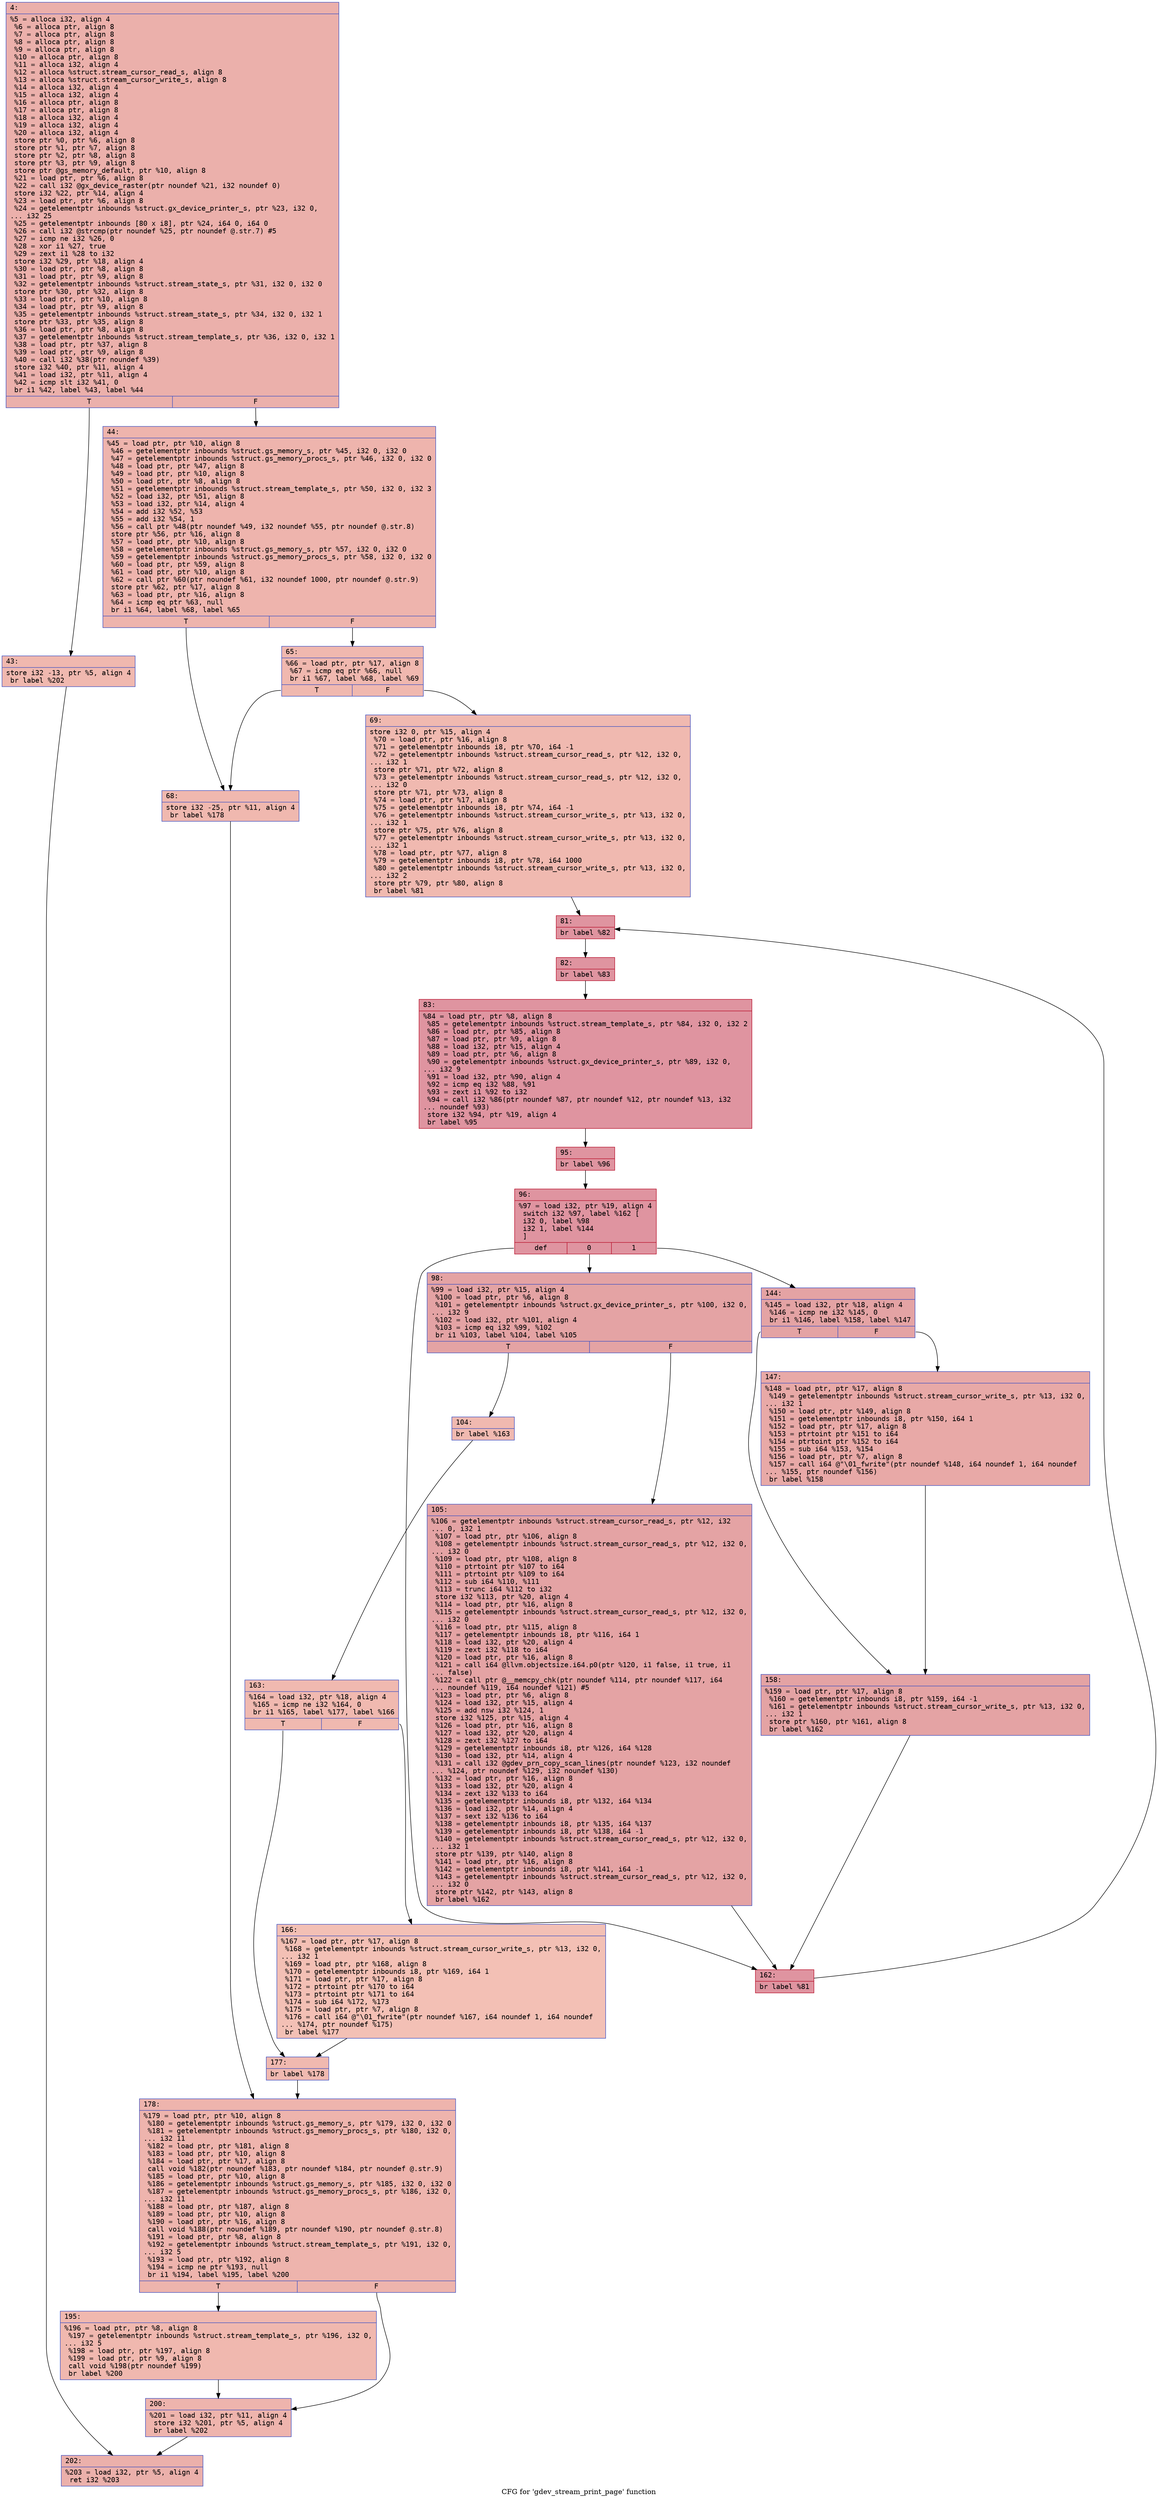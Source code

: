 digraph "CFG for 'gdev_stream_print_page' function" {
	label="CFG for 'gdev_stream_print_page' function";

	Node0x600003433c50 [shape=record,color="#3d50c3ff", style=filled, fillcolor="#d24b4070" fontname="Courier",label="{4:\l|  %5 = alloca i32, align 4\l  %6 = alloca ptr, align 8\l  %7 = alloca ptr, align 8\l  %8 = alloca ptr, align 8\l  %9 = alloca ptr, align 8\l  %10 = alloca ptr, align 8\l  %11 = alloca i32, align 4\l  %12 = alloca %struct.stream_cursor_read_s, align 8\l  %13 = alloca %struct.stream_cursor_write_s, align 8\l  %14 = alloca i32, align 4\l  %15 = alloca i32, align 4\l  %16 = alloca ptr, align 8\l  %17 = alloca ptr, align 8\l  %18 = alloca i32, align 4\l  %19 = alloca i32, align 4\l  %20 = alloca i32, align 4\l  store ptr %0, ptr %6, align 8\l  store ptr %1, ptr %7, align 8\l  store ptr %2, ptr %8, align 8\l  store ptr %3, ptr %9, align 8\l  store ptr @gs_memory_default, ptr %10, align 8\l  %21 = load ptr, ptr %6, align 8\l  %22 = call i32 @gx_device_raster(ptr noundef %21, i32 noundef 0)\l  store i32 %22, ptr %14, align 4\l  %23 = load ptr, ptr %6, align 8\l  %24 = getelementptr inbounds %struct.gx_device_printer_s, ptr %23, i32 0,\l... i32 25\l  %25 = getelementptr inbounds [80 x i8], ptr %24, i64 0, i64 0\l  %26 = call i32 @strcmp(ptr noundef %25, ptr noundef @.str.7) #5\l  %27 = icmp ne i32 %26, 0\l  %28 = xor i1 %27, true\l  %29 = zext i1 %28 to i32\l  store i32 %29, ptr %18, align 4\l  %30 = load ptr, ptr %8, align 8\l  %31 = load ptr, ptr %9, align 8\l  %32 = getelementptr inbounds %struct.stream_state_s, ptr %31, i32 0, i32 0\l  store ptr %30, ptr %32, align 8\l  %33 = load ptr, ptr %10, align 8\l  %34 = load ptr, ptr %9, align 8\l  %35 = getelementptr inbounds %struct.stream_state_s, ptr %34, i32 0, i32 1\l  store ptr %33, ptr %35, align 8\l  %36 = load ptr, ptr %8, align 8\l  %37 = getelementptr inbounds %struct.stream_template_s, ptr %36, i32 0, i32 1\l  %38 = load ptr, ptr %37, align 8\l  %39 = load ptr, ptr %9, align 8\l  %40 = call i32 %38(ptr noundef %39)\l  store i32 %40, ptr %11, align 4\l  %41 = load i32, ptr %11, align 4\l  %42 = icmp slt i32 %41, 0\l  br i1 %42, label %43, label %44\l|{<s0>T|<s1>F}}"];
	Node0x600003433c50:s0 -> Node0x600003433ca0[tooltip="4 -> 43\nProbability 37.50%" ];
	Node0x600003433c50:s1 -> Node0x600003433cf0[tooltip="4 -> 44\nProbability 62.50%" ];
	Node0x600003433ca0 [shape=record,color="#3d50c3ff", style=filled, fillcolor="#dc5d4a70" fontname="Courier",label="{43:\l|  store i32 -13, ptr %5, align 4\l  br label %202\l}"];
	Node0x600003433ca0 -> Node0x60000342c410[tooltip="43 -> 202\nProbability 100.00%" ];
	Node0x600003433cf0 [shape=record,color="#3d50c3ff", style=filled, fillcolor="#d8564670" fontname="Courier",label="{44:\l|  %45 = load ptr, ptr %10, align 8\l  %46 = getelementptr inbounds %struct.gs_memory_s, ptr %45, i32 0, i32 0\l  %47 = getelementptr inbounds %struct.gs_memory_procs_s, ptr %46, i32 0, i32 0\l  %48 = load ptr, ptr %47, align 8\l  %49 = load ptr, ptr %10, align 8\l  %50 = load ptr, ptr %8, align 8\l  %51 = getelementptr inbounds %struct.stream_template_s, ptr %50, i32 0, i32 3\l  %52 = load i32, ptr %51, align 8\l  %53 = load i32, ptr %14, align 4\l  %54 = add i32 %52, %53\l  %55 = add i32 %54, 1\l  %56 = call ptr %48(ptr noundef %49, i32 noundef %55, ptr noundef @.str.8)\l  store ptr %56, ptr %16, align 8\l  %57 = load ptr, ptr %10, align 8\l  %58 = getelementptr inbounds %struct.gs_memory_s, ptr %57, i32 0, i32 0\l  %59 = getelementptr inbounds %struct.gs_memory_procs_s, ptr %58, i32 0, i32 0\l  %60 = load ptr, ptr %59, align 8\l  %61 = load ptr, ptr %10, align 8\l  %62 = call ptr %60(ptr noundef %61, i32 noundef 1000, ptr noundef @.str.9)\l  store ptr %62, ptr %17, align 8\l  %63 = load ptr, ptr %16, align 8\l  %64 = icmp eq ptr %63, null\l  br i1 %64, label %68, label %65\l|{<s0>T|<s1>F}}"];
	Node0x600003433cf0:s0 -> Node0x600003433d90[tooltip="44 -> 68\nProbability 37.50%" ];
	Node0x600003433cf0:s1 -> Node0x600003433d40[tooltip="44 -> 65\nProbability 62.50%" ];
	Node0x600003433d40 [shape=record,color="#3d50c3ff", style=filled, fillcolor="#dc5d4a70" fontname="Courier",label="{65:\l|  %66 = load ptr, ptr %17, align 8\l  %67 = icmp eq ptr %66, null\l  br i1 %67, label %68, label %69\l|{<s0>T|<s1>F}}"];
	Node0x600003433d40:s0 -> Node0x600003433d90[tooltip="65 -> 68\nProbability 37.50%" ];
	Node0x600003433d40:s1 -> Node0x600003433de0[tooltip="65 -> 69\nProbability 62.50%" ];
	Node0x600003433d90 [shape=record,color="#3d50c3ff", style=filled, fillcolor="#dc5d4a70" fontname="Courier",label="{68:\l|  store i32 -25, ptr %11, align 4\l  br label %178\l}"];
	Node0x600003433d90 -> Node0x60000342c320[tooltip="68 -> 178\nProbability 100.00%" ];
	Node0x600003433de0 [shape=record,color="#3d50c3ff", style=filled, fillcolor="#de614d70" fontname="Courier",label="{69:\l|  store i32 0, ptr %15, align 4\l  %70 = load ptr, ptr %16, align 8\l  %71 = getelementptr inbounds i8, ptr %70, i64 -1\l  %72 = getelementptr inbounds %struct.stream_cursor_read_s, ptr %12, i32 0,\l... i32 1\l  store ptr %71, ptr %72, align 8\l  %73 = getelementptr inbounds %struct.stream_cursor_read_s, ptr %12, i32 0,\l... i32 0\l  store ptr %71, ptr %73, align 8\l  %74 = load ptr, ptr %17, align 8\l  %75 = getelementptr inbounds i8, ptr %74, i64 -1\l  %76 = getelementptr inbounds %struct.stream_cursor_write_s, ptr %13, i32 0,\l... i32 1\l  store ptr %75, ptr %76, align 8\l  %77 = getelementptr inbounds %struct.stream_cursor_write_s, ptr %13, i32 0,\l... i32 1\l  %78 = load ptr, ptr %77, align 8\l  %79 = getelementptr inbounds i8, ptr %78, i64 1000\l  %80 = getelementptr inbounds %struct.stream_cursor_write_s, ptr %13, i32 0,\l... i32 2\l  store ptr %79, ptr %80, align 8\l  br label %81\l}"];
	Node0x600003433de0 -> Node0x600003433e30[tooltip="69 -> 81\nProbability 100.00%" ];
	Node0x600003433e30 [shape=record,color="#b70d28ff", style=filled, fillcolor="#b70d2870" fontname="Courier",label="{81:\l|  br label %82\l}"];
	Node0x600003433e30 -> Node0x600003433e80[tooltip="81 -> 82\nProbability 100.00%" ];
	Node0x600003433e80 [shape=record,color="#b70d28ff", style=filled, fillcolor="#b70d2870" fontname="Courier",label="{82:\l|  br label %83\l}"];
	Node0x600003433e80 -> Node0x600003433ed0[tooltip="82 -> 83\nProbability 100.00%" ];
	Node0x600003433ed0 [shape=record,color="#b70d28ff", style=filled, fillcolor="#b70d2870" fontname="Courier",label="{83:\l|  %84 = load ptr, ptr %8, align 8\l  %85 = getelementptr inbounds %struct.stream_template_s, ptr %84, i32 0, i32 2\l  %86 = load ptr, ptr %85, align 8\l  %87 = load ptr, ptr %9, align 8\l  %88 = load i32, ptr %15, align 4\l  %89 = load ptr, ptr %6, align 8\l  %90 = getelementptr inbounds %struct.gx_device_printer_s, ptr %89, i32 0,\l... i32 9\l  %91 = load i32, ptr %90, align 4\l  %92 = icmp eq i32 %88, %91\l  %93 = zext i1 %92 to i32\l  %94 = call i32 %86(ptr noundef %87, ptr noundef %12, ptr noundef %13, i32\l... noundef %93)\l  store i32 %94, ptr %19, align 4\l  br label %95\l}"];
	Node0x600003433ed0 -> Node0x600003433f20[tooltip="83 -> 95\nProbability 100.00%" ];
	Node0x600003433f20 [shape=record,color="#b70d28ff", style=filled, fillcolor="#b70d2870" fontname="Courier",label="{95:\l|  br label %96\l}"];
	Node0x600003433f20 -> Node0x600003433f70[tooltip="95 -> 96\nProbability 100.00%" ];
	Node0x600003433f70 [shape=record,color="#b70d28ff", style=filled, fillcolor="#b70d2870" fontname="Courier",label="{96:\l|  %97 = load i32, ptr %19, align 4\l  switch i32 %97, label %162 [\l    i32 0, label %98\l    i32 1, label %144\l  ]\l|{<s0>def|<s1>0|<s2>1}}"];
	Node0x600003433f70:s0 -> Node0x60000342c1e0[tooltip="96 -> 162\nProbability 33.33%" ];
	Node0x600003433f70:s1 -> Node0x60000342c000[tooltip="96 -> 98\nProbability 33.33%" ];
	Node0x600003433f70:s2 -> Node0x60000342c0f0[tooltip="96 -> 144\nProbability 33.33%" ];
	Node0x60000342c000 [shape=record,color="#3d50c3ff", style=filled, fillcolor="#c32e3170" fontname="Courier",label="{98:\l|  %99 = load i32, ptr %15, align 4\l  %100 = load ptr, ptr %6, align 8\l  %101 = getelementptr inbounds %struct.gx_device_printer_s, ptr %100, i32 0,\l... i32 9\l  %102 = load i32, ptr %101, align 4\l  %103 = icmp eq i32 %99, %102\l  br i1 %103, label %104, label %105\l|{<s0>T|<s1>F}}"];
	Node0x60000342c000:s0 -> Node0x60000342c050[tooltip="98 -> 104\nProbability 3.12%" ];
	Node0x60000342c000:s1 -> Node0x60000342c0a0[tooltip="98 -> 105\nProbability 96.88%" ];
	Node0x60000342c050 [shape=record,color="#3d50c3ff", style=filled, fillcolor="#de614d70" fontname="Courier",label="{104:\l|  br label %163\l}"];
	Node0x60000342c050 -> Node0x60000342c230[tooltip="104 -> 163\nProbability 100.00%" ];
	Node0x60000342c0a0 [shape=record,color="#3d50c3ff", style=filled, fillcolor="#c32e3170" fontname="Courier",label="{105:\l|  %106 = getelementptr inbounds %struct.stream_cursor_read_s, ptr %12, i32\l... 0, i32 1\l  %107 = load ptr, ptr %106, align 8\l  %108 = getelementptr inbounds %struct.stream_cursor_read_s, ptr %12, i32 0,\l... i32 0\l  %109 = load ptr, ptr %108, align 8\l  %110 = ptrtoint ptr %107 to i64\l  %111 = ptrtoint ptr %109 to i64\l  %112 = sub i64 %110, %111\l  %113 = trunc i64 %112 to i32\l  store i32 %113, ptr %20, align 4\l  %114 = load ptr, ptr %16, align 8\l  %115 = getelementptr inbounds %struct.stream_cursor_read_s, ptr %12, i32 0,\l... i32 0\l  %116 = load ptr, ptr %115, align 8\l  %117 = getelementptr inbounds i8, ptr %116, i64 1\l  %118 = load i32, ptr %20, align 4\l  %119 = zext i32 %118 to i64\l  %120 = load ptr, ptr %16, align 8\l  %121 = call i64 @llvm.objectsize.i64.p0(ptr %120, i1 false, i1 true, i1\l... false)\l  %122 = call ptr @__memcpy_chk(ptr noundef %114, ptr noundef %117, i64\l... noundef %119, i64 noundef %121) #5\l  %123 = load ptr, ptr %6, align 8\l  %124 = load i32, ptr %15, align 4\l  %125 = add nsw i32 %124, 1\l  store i32 %125, ptr %15, align 4\l  %126 = load ptr, ptr %16, align 8\l  %127 = load i32, ptr %20, align 4\l  %128 = zext i32 %127 to i64\l  %129 = getelementptr inbounds i8, ptr %126, i64 %128\l  %130 = load i32, ptr %14, align 4\l  %131 = call i32 @gdev_prn_copy_scan_lines(ptr noundef %123, i32 noundef\l... %124, ptr noundef %129, i32 noundef %130)\l  %132 = load ptr, ptr %16, align 8\l  %133 = load i32, ptr %20, align 4\l  %134 = zext i32 %133 to i64\l  %135 = getelementptr inbounds i8, ptr %132, i64 %134\l  %136 = load i32, ptr %14, align 4\l  %137 = sext i32 %136 to i64\l  %138 = getelementptr inbounds i8, ptr %135, i64 %137\l  %139 = getelementptr inbounds i8, ptr %138, i64 -1\l  %140 = getelementptr inbounds %struct.stream_cursor_read_s, ptr %12, i32 0,\l... i32 1\l  store ptr %139, ptr %140, align 8\l  %141 = load ptr, ptr %16, align 8\l  %142 = getelementptr inbounds i8, ptr %141, i64 -1\l  %143 = getelementptr inbounds %struct.stream_cursor_read_s, ptr %12, i32 0,\l... i32 0\l  store ptr %142, ptr %143, align 8\l  br label %162\l}"];
	Node0x60000342c0a0 -> Node0x60000342c1e0[tooltip="105 -> 162\nProbability 100.00%" ];
	Node0x60000342c0f0 [shape=record,color="#3d50c3ff", style=filled, fillcolor="#c32e3170" fontname="Courier",label="{144:\l|  %145 = load i32, ptr %18, align 4\l  %146 = icmp ne i32 %145, 0\l  br i1 %146, label %158, label %147\l|{<s0>T|<s1>F}}"];
	Node0x60000342c0f0:s0 -> Node0x60000342c190[tooltip="144 -> 158\nProbability 62.50%" ];
	Node0x60000342c0f0:s1 -> Node0x60000342c140[tooltip="144 -> 147\nProbability 37.50%" ];
	Node0x60000342c140 [shape=record,color="#3d50c3ff", style=filled, fillcolor="#ca3b3770" fontname="Courier",label="{147:\l|  %148 = load ptr, ptr %17, align 8\l  %149 = getelementptr inbounds %struct.stream_cursor_write_s, ptr %13, i32 0,\l... i32 1\l  %150 = load ptr, ptr %149, align 8\l  %151 = getelementptr inbounds i8, ptr %150, i64 1\l  %152 = load ptr, ptr %17, align 8\l  %153 = ptrtoint ptr %151 to i64\l  %154 = ptrtoint ptr %152 to i64\l  %155 = sub i64 %153, %154\l  %156 = load ptr, ptr %7, align 8\l  %157 = call i64 @\"\\01_fwrite\"(ptr noundef %148, i64 noundef 1, i64 noundef\l... %155, ptr noundef %156)\l  br label %158\l}"];
	Node0x60000342c140 -> Node0x60000342c190[tooltip="147 -> 158\nProbability 100.00%" ];
	Node0x60000342c190 [shape=record,color="#3d50c3ff", style=filled, fillcolor="#c32e3170" fontname="Courier",label="{158:\l|  %159 = load ptr, ptr %17, align 8\l  %160 = getelementptr inbounds i8, ptr %159, i64 -1\l  %161 = getelementptr inbounds %struct.stream_cursor_write_s, ptr %13, i32 0,\l... i32 1\l  store ptr %160, ptr %161, align 8\l  br label %162\l}"];
	Node0x60000342c190 -> Node0x60000342c1e0[tooltip="158 -> 162\nProbability 100.00%" ];
	Node0x60000342c1e0 [shape=record,color="#b70d28ff", style=filled, fillcolor="#b70d2870" fontname="Courier",label="{162:\l|  br label %81\l}"];
	Node0x60000342c1e0 -> Node0x600003433e30[tooltip="162 -> 81\nProbability 100.00%" ];
	Node0x60000342c230 [shape=record,color="#3d50c3ff", style=filled, fillcolor="#de614d70" fontname="Courier",label="{163:\l|  %164 = load i32, ptr %18, align 4\l  %165 = icmp ne i32 %164, 0\l  br i1 %165, label %177, label %166\l|{<s0>T|<s1>F}}"];
	Node0x60000342c230:s0 -> Node0x60000342c2d0[tooltip="163 -> 177\nProbability 62.50%" ];
	Node0x60000342c230:s1 -> Node0x60000342c280[tooltip="163 -> 166\nProbability 37.50%" ];
	Node0x60000342c280 [shape=record,color="#3d50c3ff", style=filled, fillcolor="#e5705870" fontname="Courier",label="{166:\l|  %167 = load ptr, ptr %17, align 8\l  %168 = getelementptr inbounds %struct.stream_cursor_write_s, ptr %13, i32 0,\l... i32 1\l  %169 = load ptr, ptr %168, align 8\l  %170 = getelementptr inbounds i8, ptr %169, i64 1\l  %171 = load ptr, ptr %17, align 8\l  %172 = ptrtoint ptr %170 to i64\l  %173 = ptrtoint ptr %171 to i64\l  %174 = sub i64 %172, %173\l  %175 = load ptr, ptr %7, align 8\l  %176 = call i64 @\"\\01_fwrite\"(ptr noundef %167, i64 noundef 1, i64 noundef\l... %174, ptr noundef %175)\l  br label %177\l}"];
	Node0x60000342c280 -> Node0x60000342c2d0[tooltip="166 -> 177\nProbability 100.00%" ];
	Node0x60000342c2d0 [shape=record,color="#3d50c3ff", style=filled, fillcolor="#de614d70" fontname="Courier",label="{177:\l|  br label %178\l}"];
	Node0x60000342c2d0 -> Node0x60000342c320[tooltip="177 -> 178\nProbability 100.00%" ];
	Node0x60000342c320 [shape=record,color="#3d50c3ff", style=filled, fillcolor="#d8564670" fontname="Courier",label="{178:\l|  %179 = load ptr, ptr %10, align 8\l  %180 = getelementptr inbounds %struct.gs_memory_s, ptr %179, i32 0, i32 0\l  %181 = getelementptr inbounds %struct.gs_memory_procs_s, ptr %180, i32 0,\l... i32 11\l  %182 = load ptr, ptr %181, align 8\l  %183 = load ptr, ptr %10, align 8\l  %184 = load ptr, ptr %17, align 8\l  call void %182(ptr noundef %183, ptr noundef %184, ptr noundef @.str.9)\l  %185 = load ptr, ptr %10, align 8\l  %186 = getelementptr inbounds %struct.gs_memory_s, ptr %185, i32 0, i32 0\l  %187 = getelementptr inbounds %struct.gs_memory_procs_s, ptr %186, i32 0,\l... i32 11\l  %188 = load ptr, ptr %187, align 8\l  %189 = load ptr, ptr %10, align 8\l  %190 = load ptr, ptr %16, align 8\l  call void %188(ptr noundef %189, ptr noundef %190, ptr noundef @.str.8)\l  %191 = load ptr, ptr %8, align 8\l  %192 = getelementptr inbounds %struct.stream_template_s, ptr %191, i32 0,\l... i32 5\l  %193 = load ptr, ptr %192, align 8\l  %194 = icmp ne ptr %193, null\l  br i1 %194, label %195, label %200\l|{<s0>T|<s1>F}}"];
	Node0x60000342c320:s0 -> Node0x60000342c370[tooltip="178 -> 195\nProbability 62.50%" ];
	Node0x60000342c320:s1 -> Node0x60000342c3c0[tooltip="178 -> 200\nProbability 37.50%" ];
	Node0x60000342c370 [shape=record,color="#3d50c3ff", style=filled, fillcolor="#dc5d4a70" fontname="Courier",label="{195:\l|  %196 = load ptr, ptr %8, align 8\l  %197 = getelementptr inbounds %struct.stream_template_s, ptr %196, i32 0,\l... i32 5\l  %198 = load ptr, ptr %197, align 8\l  %199 = load ptr, ptr %9, align 8\l  call void %198(ptr noundef %199)\l  br label %200\l}"];
	Node0x60000342c370 -> Node0x60000342c3c0[tooltip="195 -> 200\nProbability 100.00%" ];
	Node0x60000342c3c0 [shape=record,color="#3d50c3ff", style=filled, fillcolor="#d8564670" fontname="Courier",label="{200:\l|  %201 = load i32, ptr %11, align 4\l  store i32 %201, ptr %5, align 4\l  br label %202\l}"];
	Node0x60000342c3c0 -> Node0x60000342c410[tooltip="200 -> 202\nProbability 100.00%" ];
	Node0x60000342c410 [shape=record,color="#3d50c3ff", style=filled, fillcolor="#d24b4070" fontname="Courier",label="{202:\l|  %203 = load i32, ptr %5, align 4\l  ret i32 %203\l}"];
}
